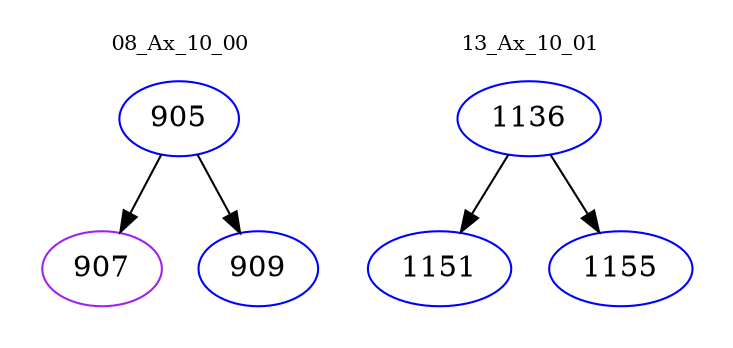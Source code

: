 digraph{
subgraph cluster_0 {
color = white
label = "08_Ax_10_00";
fontsize=10;
T0_905 [label="905", color="blue"]
T0_905 -> T0_907 [color="black"]
T0_907 [label="907", color="purple"]
T0_905 -> T0_909 [color="black"]
T0_909 [label="909", color="blue"]
}
subgraph cluster_1 {
color = white
label = "13_Ax_10_01";
fontsize=10;
T1_1136 [label="1136", color="blue"]
T1_1136 -> T1_1151 [color="black"]
T1_1151 [label="1151", color="blue"]
T1_1136 -> T1_1155 [color="black"]
T1_1155 [label="1155", color="blue"]
}
}
